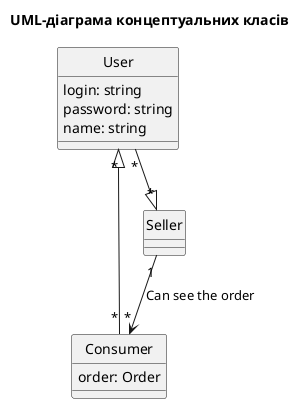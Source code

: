 @startuml

hide circle
title UML-діаграма концептуальних класів

class User {
  login: string
  password: string
  name: string
}

class Consumer {
  order: Order
}

class Seller {
}

User "*" <|-- "*" Consumer
User "*" --|> "*" Seller
Seller "1" --> "*" Consumer : "Can see the order"

@enduml
